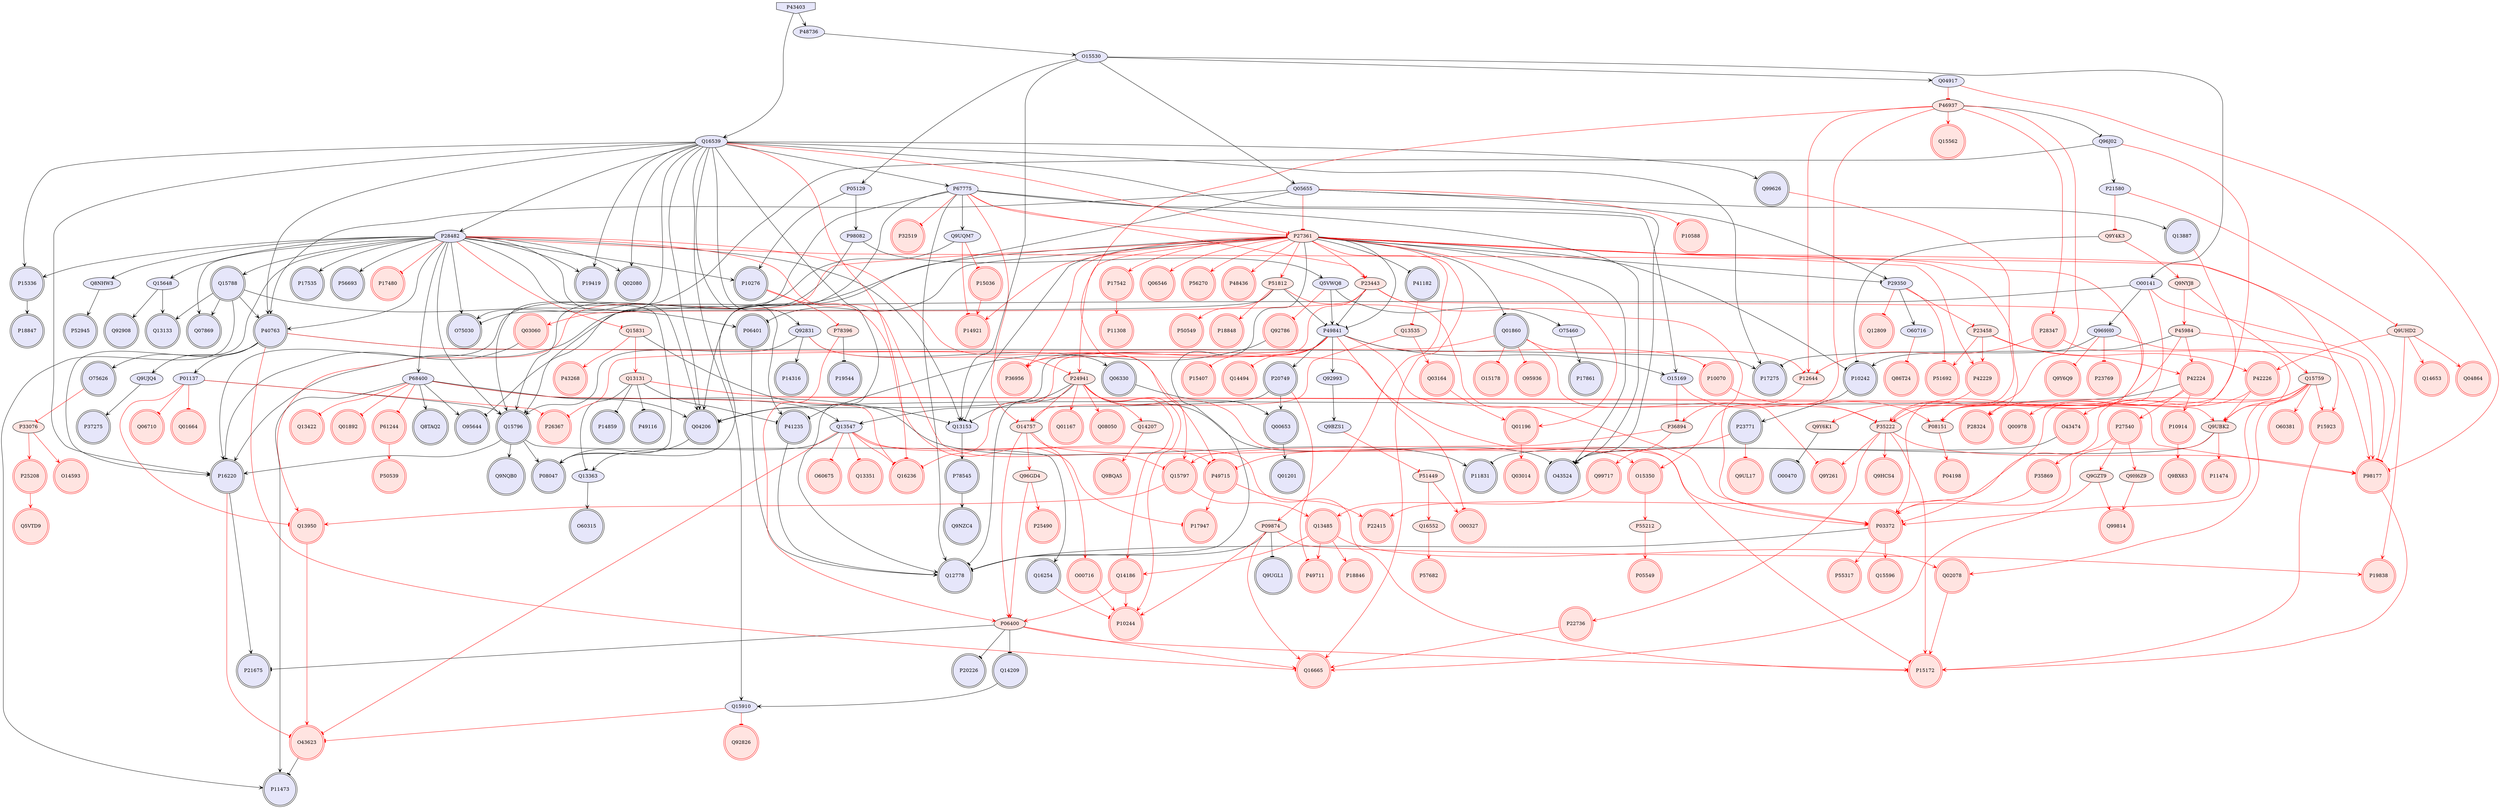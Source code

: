 digraph {

Q96J02->Q15796 [penwidth=1, color=black, arrowhead="vee"]
P46937->Q96J02 [penwidth=1, color=black, arrowhead="tee"]
Q96J02->P21580 [penwidth=1, color=black, arrowhead="vee"]
P15336->P18847 [penwidth=1, color=black, arrowhead="vee"]
O75460->P17861 [penwidth=1, color=black, arrowhead="vee"]
P49841->Q92993 [penwidth=1, color=black, arrowhead="vee"]
Q92993->Q9BZS1 [penwidth=1, color=black, arrowhead="vee"]
Q9Y4K3->P10242 [penwidth=1, color=black, arrowhead="tee"]
P51812->O75030 [penwidth=1, color=black, arrowhead="tee"]
P51812->P49841 [penwidth=1, color=black, arrowhead="tee"]
Q13131->P14859 [penwidth=1, color=black, arrowhead="tee"]
P27361->P29350 [penwidth=1, color=black, arrowhead="tee"]
P27361->Q12778 [penwidth=1, color=black, arrowhead="tee"]
P27361->P10242 [penwidth=1, color=black, arrowhead="tee"]
P27361->Q13153 [penwidth=1, color=black, arrowhead="tee"]
P27361->P06401 [penwidth=1, color=black, arrowhead="tee"]
P27361->O43524 [penwidth=1, color=black, arrowhead="tee"]
P27361->P49841 [penwidth=1, color=black, arrowhead="tee"]
P27361->P41182 [penwidth=1, color=black, arrowhead="tee"]
P27361->O95644 [penwidth=1, color=black, arrowhead="tee"]
P27361->Q01860 [penwidth=1, color=black, arrowhead="tee"]
Q15796->P16220 [penwidth=1, color=black, arrowhead="vee"]
Q92831->Q15796 [penwidth=1, color=black, arrowhead="vee"]
Q15796->Q9NQB0 [penwidth=1, color=black, arrowhead="vee"]
P67775->Q15796 [penwidth=1, color=black, arrowhead="vee"]
Q15796->P08047 [penwidth=1, color=black, arrowhead="vee"]
P01137->Q15796 [penwidth=1, color=black, arrowhead="vee"]
Q15796->Q16254 [penwidth=1, color=black, arrowhead="vee"]
P28482->Q15796 [penwidth=1, color=black, arrowhead="vee"]
P98082->Q15796 [penwidth=1, color=black, arrowhead="vee"]
Q00653->Q01201 [penwidth=1, color=black, arrowhead="vee"]
P20749->Q00653 [penwidth=1, color=black, arrowhead="vee"]
Q15788->P40763 [penwidth=1, color=black, arrowhead="vee"]
P40763->O75626 [penwidth=1, color=black, arrowhead="vee"]
P40763->P17275 [penwidth=1, color=black, arrowhead="vee"]
Q05655->P40763 [penwidth=1, color=black, arrowhead="vee"]
Q16539->P40763 [penwidth=1, color=black, arrowhead="vee"]
P28482->P40763 [penwidth=1, color=black, arrowhead="vee"]
Q13547->Q13363 [penwidth=1, color=black, arrowhead="vee"]
Q13131->Q13363 [penwidth=1, color=black, arrowhead="tee"]
Q13363->O60315 [penwidth=1, color=black, arrowhead="vee"]
Q13131->P49116 [penwidth=1, color=black, arrowhead="tee"]
O00141->P16220 [penwidth=1, color=black, arrowhead="vee"]
Q9UQM7->P16220 [penwidth=1, color=black, arrowhead="vee"]
Q16539->P16220 [penwidth=1, color=black, arrowhead="vee"]
P16220->P21675 [penwidth=1, color=black, arrowhead="vee"]
P28482->P16220 [penwidth=1, color=black, arrowhead="vee"]
Q03060->P16220 [penwidth=1, color=black, arrowhead="tee"]
Q5VWQ8->O75460 [penwidth=1, color=black, arrowhead="vee"]
Q92831->Q06330 [penwidth=1, color=black, arrowhead="vee"]
Q16539->Q92831 [penwidth=1, color=black, arrowhead="vee"]
Q92831->P14316 [penwidth=1, color=black, arrowhead="vee"]
P03372->Q12778 [penwidth=1, color=black, arrowhead="tee"]
Q14209->Q15910 [penwidth=1, color=black, arrowhead="vee"]
P06400->Q14209 [penwidth=1, color=black, arrowhead="tee"]
Q15831->Q13153 [penwidth=1, color=black, arrowhead="tee"]
Q05655->P29350 [penwidth=1, color=black, arrowhead="vee"]
P29350->O60716 [penwidth=1, color=black, arrowhead="vee"]
P24941->Q12778 [penwidth=1, color=black, arrowhead="tee"]
P24941->Q13153 [penwidth=1, color=black, arrowhead="tee"]
P24941->O43524 [penwidth=1, color=black, arrowhead="tee"]
P67775->Q12778 [penwidth=1, color=black, arrowhead="vee"]
P67775->Q9UQM7 [penwidth=1, color=black, arrowhead="vee"]
P67775->O43524 [penwidth=1, color=black, arrowhead="vee"]
Q16539->P67775 [penwidth=1, color=black, arrowhead="vee"]
P67775->P08047 [penwidth=1, color=black, arrowhead="vee"]
P06400->P20226 [penwidth=1, color=black, arrowhead="tee"]
P06401->Q12778 [penwidth=1, color=black, arrowhead="vee"]
P09874->Q12778 [penwidth=1, color=black, arrowhead="tee"]
Q16539->Q12778 [penwidth=1, color=black, arrowhead="vee"]
P41235->Q12778 [penwidth=1, color=black, arrowhead="vee"]
O43474->P11831 [penwidth=1, color=black, arrowhead="tee"]
P42224->Q04206 [penwidth=1, color=black, arrowhead="tee"]
Q15788->P06401 [penwidth=1, color=black, arrowhead="vee"]
Q15788->Q07869 [penwidth=1, color=black, arrowhead="vee"]
Q15788->P11473 [penwidth=1, color=black, arrowhead="vee"]
P28482->Q15788 [penwidth=1, color=black, arrowhead="vee"]
Q15788->Q13133 [penwidth=1, color=black, arrowhead="vee"]
P05129->P10276 [penwidth=1, color=black, arrowhead="vee"]
P28482->P10276 [penwidth=1, color=black, arrowhead="vee"]
O15530->P05129 [penwidth=1, color=black, arrowhead="vee"]
P05129->P98082 [penwidth=1, color=black, arrowhead="vee"]
Q16539->Q15910 [penwidth=1, color=black, arrowhead="vee"]
P10242->P23771 [penwidth=1, color=black, arrowhead="vee"]
Q969H0->P10242 [penwidth=1, color=black, arrowhead="vee"]
O15530->O00141 [penwidth=1, color=black, arrowhead="vee"]
O00141->Q969H0 [penwidth=1, color=black, arrowhead="vee"]
P68400->P11831 [penwidth=1, color=black, arrowhead="vee"]
P68400->Q13547 [penwidth=1, color=black, arrowhead="vee"]
P20749->Q13547 [penwidth=1, color=black, arrowhead="vee"]
O15530->Q13153 [penwidth=1, color=black, arrowhead="vee"]
O15530->Q05655 [penwidth=1, color=black, arrowhead="vee"]
P48736->O15530 [penwidth=1, color=black, arrowhead="vee"]
O15530->Q04917 [penwidth=1, color=black, arrowhead="vee"]
P68400->Q8TAQ2 [penwidth=1, color=black, arrowhead="vee"]
P68400->Q04206 [penwidth=1, color=black, arrowhead="vee"]
P68400->P11473 [penwidth=1, color=black, arrowhead="vee"]
P28482->P68400 [penwidth=1, color=black, arrowhead="vee"]
P68400->O95644 [penwidth=1, color=black, arrowhead="vee"]
P49841->P20749 [penwidth=1, color=black, arrowhead="vee"]
Q16539->P15336 [penwidth=1, color=black, arrowhead="vee"]
P28482->P15336 [penwidth=1, color=black, arrowhead="vee"]
P23443->P49841 [penwidth=1, color=black, arrowhead="tee"]
P06400->P21675 [penwidth=1, color=black, arrowhead="tee"]
Q16539->O75030 [penwidth=1, color=black, arrowhead="vee"]
P28482->O75030 [penwidth=1, color=black, arrowhead="vee"]
P28482->Q13153 [penwidth=1, color=black, arrowhead="vee"]
Q13153->P78545 [penwidth=1, color=black, arrowhead="vee"]
Q9UBK2->O43524 [penwidth=1, color=black, arrowhead="tee"]
Q05655->Q04206 [penwidth=1, color=black, arrowhead="vee"]
Q16539->Q04206 [penwidth=1, color=black, arrowhead="vee"]
P49841->Q04206 [penwidth=1, color=black, arrowhead="vee"]
Q04206->P08047 [penwidth=1, color=black, arrowhead="vee"]
P28482->Q04206 [penwidth=1, color=black, arrowhead="vee"]
Q16539->P17275 [penwidth=1, color=black, arrowhead="vee"]
P09874->Q9UGL1 [penwidth=1, color=black, arrowhead="tee"]
Q05655->Q13887 [penwidth=1, color=black, arrowhead="vee"]
P28482->Q07869 [penwidth=1, color=black, arrowhead="vee"]
Q16539->O43524 [penwidth=1, color=black, arrowhead="vee"]
P28482->P17535 [penwidth=1, color=black, arrowhead="vee"]
Q16539->P28482 [penwidth=1, color=black, arrowhead="vee"]
P43403->Q16539 [penwidth=1, color=black, arrowhead="vee"]
Q16539->P41235 [penwidth=1, color=black, arrowhead="vee"]
Q16539->P19419 [penwidth=1, color=black, arrowhead="vee"]
Q16539->Q02080 [penwidth=1, color=black, arrowhead="vee"]
Q16539->Q99626 [penwidth=1, color=black, arrowhead="vee"]
Q5VWQ8->P49841 [penwidth=1, color=black, arrowhead="vee"]
P28482->P08047 [penwidth=1, color=black, arrowhead="vee"]
P28482->P19419 [penwidth=1, color=black, arrowhead="vee"]
P28482->Q02080 [penwidth=1, color=black, arrowhead="vee"]
P28482->Q8NHW3 [penwidth=1, color=black, arrowhead="vee"]
P28482->Q15648 [penwidth=1, color=black, arrowhead="vee"]
P28482->P56693 [penwidth=1, color=black, arrowhead="vee"]
Q92786->P41235 [penwidth=1, color=black, arrowhead="tee"]
P98082->Q5VWQ8 [penwidth=1, color=black, arrowhead="vee"]
P43403->P48736 [penwidth=1, color=black, arrowhead="vee"]
Q15648->Q13133 [penwidth=1, color=black, arrowhead="vee"]
Q13131->P41235 [penwidth=1, color=black, arrowhead="tee"]
P78545->Q9NZC4 [penwidth=1, color=black, arrowhead="vee"]
Q15648->Q92908 [penwidth=1, color=black, arrowhead="vee"]
O43623->P11473 [penwidth=1, color=black, arrowhead="tee"]
P40763->Q9UJQ4 [penwidth=1, color=black, arrowhead="vee"]
P40763->P01137 [penwidth=1, color=black, arrowhead="vee"]
Q9UJQ4->P37275 [penwidth=1, color=black, arrowhead="vee"]
Q06330->Q00653 [penwidth=1, color=black, arrowhead="vee"]
Q9Y6K1->O00470 [penwidth=1, color=black, arrowhead="tee"]
P78396->P19544 [penwidth=1, color=black, arrowhead="tee"]
Q8NHW3->P52945 [penwidth=1, color=black, arrowhead="vee"]
Q96J02->P08151 [penwidth=1, color=red, arrowhead="tee"]
O15350->P55212 [penwidth=1, color=red, arrowhead="vee"]
P55212->P05549 [penwidth=1, color=red, arrowhead="vee"]
P27361->Q13950 [penwidth=1, color=red, arrowhead="vee"]
Q15797->Q13950 [penwidth=1, color=red, arrowhead="vee"]
P01137->Q13950 [penwidth=1, color=red, arrowhead="tee"]
P24941->Q08050 [penwidth=1, color=red, arrowhead="vee"]
Q9Y4K3->Q9NYJ8 [penwidth=1, color=red, arrowhead="vee"]
P21580->Q9Y4K3 [penwidth=1, color=red, arrowhead="tee"]
P27361->P51812 [penwidth=1, color=red, arrowhead="vee"]
P51812->P18848 [penwidth=1, color=red, arrowhead="vee"]
P51812->P03372 [penwidth=1, color=red, arrowhead="vee"]
P51812->P50549 [penwidth=1, color=red, arrowhead="vee"]
P46937->O15350 [penwidth=1, color=red, arrowhead="vee"]
O14757->O15350 [penwidth=1, color=red, arrowhead="vee"]
Q99717->Q13485 [penwidth=1, color=red, arrowhead="vee"]
P36894->Q99717 [penwidth=1, color=red, arrowhead="vee"]
P51449->O00327 [penwidth=1, color=red, arrowhead="vee"]
P49841->O00327 [penwidth=1, color=red, arrowhead="tee"]
P27361->P03372 [penwidth=1, color=red, arrowhead="vee"]
P27361->P36956 [penwidth=1, color=red, arrowhead="vee"]
P27361->P24941 [penwidth=1, color=red, arrowhead="vee"]
P67775->P27361 [penwidth=1, color=red, arrowhead="tee"]
P27361->P23443 [penwidth=1, color=red, arrowhead="vee"]
P27361->P15923 [penwidth=1, color=red, arrowhead="vee"]
P27361->Q06546 [penwidth=1, color=red, arrowhead="vee"]
P27361->P42229 [penwidth=1, color=red, arrowhead="vee"]
P27361->Q16665 [penwidth=1, color=red, arrowhead="vee"]
P27361->P09874 [penwidth=1, color=red, arrowhead="vee"]
Q05655->P27361 [penwidth=1, color=red, arrowhead="tee"]
P27361->Q01196 [penwidth=1, color=red, arrowhead="vee"]
Q16539->P27361 [penwidth=1, color=red, arrowhead="tee"]
P27361->P14921 [penwidth=1, color=red, arrowhead="vee"]
P27361->P17542 [penwidth=1, color=red, arrowhead="vee"]
P27361->P28324 [penwidth=1, color=red, arrowhead="vee"]
P27361->P56270 [penwidth=1, color=red, arrowhead="vee"]
P10070->P08151 [penwidth=1, color=red, arrowhead="vee"]
O00141->P08151 [penwidth=1, color=red, arrowhead="tee"]
P23443->P08151 [penwidth=1, color=red, arrowhead="vee"]
P42229->Q9Y6K1 [penwidth=1, color=red, arrowhead="vee"]
P29350->P51692 [penwidth=1, color=red, arrowhead="tee"]
P23458->P51692 [penwidth=1, color=red, arrowhead="vee"]
P46937->P35222 [penwidth=1, color=red, arrowhead="vee"]
P35222->P15172 [penwidth=1, color=red, arrowhead="vee"]
P35222->P22736 [penwidth=1, color=red, arrowhead="vee"]
P49841->P35222 [penwidth=1, color=red, arrowhead="tee"]
P35222->P98177 [penwidth=1, color=red, arrowhead="vee"]
Q99626->P35222 [penwidth=1, color=red, arrowhead="tee"]
P35222->Q9HCS4 [penwidth=1, color=red, arrowhead="vee"]
P40763->P15172 [penwidth=1, color=red, arrowhead="tee"]
P40763->Q16665 [penwidth=1, color=red, arrowhead="tee"]
Q15797->Q13485 [penwidth=1, color=red, arrowhead="vee"]
P46937->Q15797 [penwidth=1, color=red, arrowhead="vee"]
P28482->Q15797 [penwidth=1, color=red, arrowhead="tee"]
P36894->Q15797 [penwidth=1, color=red, arrowhead="vee"]
P12644->P36894 [penwidth=1, color=red, arrowhead="vee"]
Q13485->P49711 [penwidth=1, color=red, arrowhead="vee"]
Q13485->P18846 [penwidth=1, color=red, arrowhead="vee"]
Q13485->Q02078 [penwidth=1, color=red, arrowhead="vee"]
Q13485->Q14186 [penwidth=1, color=red, arrowhead="vee"]
P42224->P27540 [penwidth=1, color=red, arrowhead="vee"]
P27540->Q9GZT9 [penwidth=1, color=red, arrowhead="vee"]
P27540->P35869 [penwidth=1, color=red, arrowhead="vee"]
O00716->P10244 [penwidth=1, color=red, arrowhead="vee"]
P24941->P10244 [penwidth=1, color=red, arrowhead="vee"]
P09874->P10244 [penwidth=1, color=red, arrowhead="vee"]
Q16254->P10244 [penwidth=1, color=red, arrowhead="tee"]
Q04917->P46937 [penwidth=1, color=red, arrowhead="tee"]
P46937->Q15562 [penwidth=1, color=red, arrowhead="vee"]
P46937->P28347 [penwidth=1, color=red, arrowhead="vee"]
P23771->P49715 [penwidth=1, color=red, arrowhead="tee"]
P49715->P22415 [penwidth=1, color=red, arrowhead="vee"]
P49715->P17947 [penwidth=1, color=red, arrowhead="vee"]
P28482->P49715 [penwidth=1, color=red, arrowhead="tee"]
P09874->P19838 [penwidth=1, color=red, arrowhead="vee"]
Q9UHD2->P19838 [penwidth=1, color=red, arrowhead="vee"]
Q92831->P24941 [penwidth=1, color=red, arrowhead="tee"]
Q96GD4->P25490 [penwidth=1, color=red, arrowhead="vee"]
Q969H0->Q9Y6Q9 [penwidth=1, color=red, arrowhead="tee"]
P24941->P03372 [penwidth=1, color=red, arrowhead="vee"]
P03372->Q15596 [penwidth=1, color=red, arrowhead="vee"]
Q15759->P03372 [penwidth=1, color=red, arrowhead="vee"]
P23443->P03372 [penwidth=1, color=red, arrowhead="vee"]
Q9UBK2->P03372 [penwidth=1, color=red, arrowhead="vee"]
Q13887->P03372 [penwidth=1, color=red, arrowhead="tee"]
P35869->P03372 [penwidth=1, color=red, arrowhead="vee"]
P03372->P55317 [penwidth=1, color=red, arrowhead="vee"]
P23443->P36956 [penwidth=1, color=red, arrowhead="vee"]
P49841->P36956 [penwidth=1, color=red, arrowhead="tee"]
O14757->O00716 [penwidth=1, color=red, arrowhead="vee"]
P49841->P10070 [penwidth=1, color=red, arrowhead="tee"]
P28482->Q15831 [penwidth=1, color=red, arrowhead="tee"]
Q15831->Q13131 [penwidth=1, color=red, arrowhead="vee"]
Q15831->P43268 [penwidth=1, color=red, arrowhead="vee"]
P29350->P23458 [penwidth=1, color=red, arrowhead="tee"]
P29350->Q12809 [penwidth=1, color=red, arrowhead="tee"]
P24941->Q14207 [penwidth=1, color=red, arrowhead="vee"]
P24941->O14757 [penwidth=1, color=red, arrowhead="vee"]
P24941->Q14186 [penwidth=1, color=red, arrowhead="vee"]
P24941->Q01167 [penwidth=1, color=red, arrowhead="vee"]
P67775->O14757 [penwidth=1, color=red, arrowhead="tee"]
P67775->P23443 [penwidth=1, color=red, arrowhead="tee"]
P67775->P32519 [penwidth=1, color=red, arrowhead="tee"]
Q9UHD2->Q14653 [penwidth=1, color=red, arrowhead="vee"]
P42224->P10914 [penwidth=1, color=red, arrowhead="vee"]
P23458->P42224 [penwidth=1, color=red, arrowhead="vee"]
P42224->Q00978 [penwidth=1, color=red, arrowhead="vee"]
P10276->P17947 [penwidth=1, color=red, arrowhead="tee"]
Q13547->P15172 [penwidth=1, color=red, arrowhead="tee"]
P06400->P15172 [penwidth=1, color=red, arrowhead="vee"]
P15923->P15172 [penwidth=1, color=red, arrowhead="vee"]
Q02078->P15172 [penwidth=1, color=red, arrowhead="vee"]
O00141->P98177 [penwidth=1, color=red, arrowhead="tee"]
Q13535->O14757 [penwidth=1, color=red, arrowhead="vee"]
Q13535->Q03164 [penwidth=1, color=red, arrowhead="vee"]
P41182->Q13535 [penwidth=1, color=red, arrowhead="tee"]
P23771->Q9UL17 [penwidth=1, color=red, arrowhead="tee"]
Q14207->Q9BQA5 [penwidth=1, color=red, arrowhead="vee"]
P68400->P61244 [penwidth=1, color=red, arrowhead="tee"]
P61244->P50539 [penwidth=1, color=red, arrowhead="vee"]
Q13547->O60675 [penwidth=1, color=red, arrowhead="tee"]
Q13547->Q16236 [penwidth=1, color=red, arrowhead="tee"]
Q13547->Q13351 [penwidth=1, color=red, arrowhead="tee"]
Q13547->O43623 [penwidth=1, color=red, arrowhead="tee"]
O14757->Q96GD4 [penwidth=1, color=red, arrowhead="vee"]
Q96GD4->P06400 [penwidth=1, color=red, arrowhead="vee"]
Q9UQM7->P14921 [penwidth=1, color=red, arrowhead="tee"]
Q9UQM7->P15036 [penwidth=1, color=red, arrowhead="tee"]
P23458->P42226 [penwidth=1, color=red, arrowhead="vee"]
Q9UHD2->P42226 [penwidth=1, color=red, arrowhead="vee"]
P33076->P25208 [penwidth=1, color=red, arrowhead="vee"]
Q9GZT9->Q99814 [penwidth=1, color=red, arrowhead="vee"]
Q15759->P22415 [penwidth=1, color=red, arrowhead="vee"]
P68400->Q16236 [penwidth=1, color=red, arrowhead="tee"]
P68400->Q13422 [penwidth=1, color=red, arrowhead="tee"]
P68400->Q01892 [penwidth=1, color=red, arrowhead="tee"]
Q15759->P15923 [penwidth=1, color=red, arrowhead="vee"]
Q15759->Q9UBK2 [penwidth=1, color=red, arrowhead="vee"]
Q15759->Q02078 [penwidth=1, color=red, arrowhead="vee"]
Q9NYJ8->Q15759 [penwidth=1, color=red, arrowhead="vee"]
Q15759->O60381 [penwidth=1, color=red, arrowhead="vee"]
Q15759->P28324 [penwidth=1, color=red, arrowhead="vee"]
O14757->P06400 [penwidth=1, color=red, arrowhead="vee"]
P49841->P15407 [penwidth=1, color=red, arrowhead="tee"]
P10914->Q9BX63 [penwidth=1, color=red, arrowhead="vee"]
P01137->Q06710 [penwidth=1, color=red, arrowhead="tee"]
P23443->Q03060 [penwidth=1, color=red, arrowhead="vee"]
P06400->Q16665 [penwidth=1, color=red, arrowhead="vee"]
P78396->P06400 [penwidth=1, color=red, arrowhead="vee"]
Q14186->P06400 [penwidth=1, color=red, arrowhead="vee"]
Q969H0->Q9UBK2 [penwidth=1, color=red, arrowhead="tee"]
Q969H0->P23769 [penwidth=1, color=red, arrowhead="tee"]
Q13131->Q9UBK2 [penwidth=1, color=red, arrowhead="vee"]
Q9UBK2->P11474 [penwidth=1, color=red, arrowhead="vee"]
P23458->P42229 [penwidth=1, color=red, arrowhead="vee"]
P22736->Q16665 [penwidth=1, color=red, arrowhead="vee"]
Q9GZT9->Q16665 [penwidth=1, color=red, arrowhead="vee"]
P09874->Q16665 [penwidth=1, color=red, arrowhead="vee"]
Q16539->Q16236 [penwidth=1, color=red, arrowhead="tee"]
P49841->Q16236 [penwidth=1, color=red, arrowhead="tee"]
Q9UHD2->Q04864 [penwidth=1, color=red, arrowhead="vee"]
P21580->Q9UHD2 [penwidth=1, color=red, arrowhead="tee"]
Q03164->Q01196 [penwidth=1, color=red, arrowhead="vee"]
Q9BZS1->P51449 [penwidth=1, color=red, arrowhead="tee"]
Q05655->P10588 [penwidth=1, color=red, arrowhead="tee"]
Q01196->Q03014 [penwidth=1, color=red, arrowhead="vee"]
O60716->Q86T24 [penwidth=1, color=red, arrowhead="tee"]
P49841->Q14494 [penwidth=1, color=red, arrowhead="tee"]
P28482->P98177 [penwidth=1, color=red, arrowhead="tee"]
Q04917->P98177 [penwidth=1, color=red, arrowhead="tee"]
Q13131->P98177 [penwidth=1, color=red, arrowhead="vee"]
P28482->P17480 [penwidth=1, color=red, arrowhead="tee"]
P15036->P14921 [penwidth=1, color=red, arrowhead="vee"]
P33076->O14593 [penwidth=1, color=red, arrowhead="vee"]
P98177->P15172 [penwidth=1, color=red, arrowhead="vee"]
Q01860->Q9Y261 [penwidth=1, color=red, arrowhead="tee"]
P35222->Q9Y261 [penwidth=1, color=red, arrowhead="vee"]
P16220->O43623 [penwidth=1, color=red, arrowhead="tee"]
P28347->P12644 [penwidth=1, color=red, arrowhead="vee"]
P28347->P98177 [penwidth=1, color=red, arrowhead="vee"]
Q13547->P49715 [penwidth=1, color=red, arrowhead="tee"]
P08151->P04198 [penwidth=1, color=red, arrowhead="vee"]
P17542->P11308 [penwidth=1, color=red, arrowhead="vee"]
P46937->P12644 [penwidth=1, color=red, arrowhead="vee"]
P20749->P49711 [penwidth=1, color=red, arrowhead="tee"]
Q01860->O95936 [penwidth=1, color=red, arrowhead="tee"]
Q01860->P12644 [penwidth=1, color=red, arrowhead="tee"]
Q01860->P26367 [penwidth=1, color=red, arrowhead="tee"]
Q01860->O15178 [penwidth=1, color=red, arrowhead="tee"]
Q15910->Q92826 [penwidth=1, color=red, arrowhead="tee"]
Q15910->O43623 [penwidth=1, color=red, arrowhead="tee"]
P25208->Q5VTD9 [penwidth=1, color=red, arrowhead="vee"]
O75626->P33076 [penwidth=1, color=red, arrowhead="tee"]
P42226->Q9UBK2 [penwidth=1, color=red, arrowhead="vee"]
P10276->P78396 [penwidth=1, color=red, arrowhead="tee"]
P27361->P48436 [penwidth=1, color=red, arrowhead="vee"]
Q16552->P57682 [penwidth=1, color=red, arrowhead="vee"]
Q5VWQ8->Q92786 [penwidth=1, color=red, arrowhead="tee"]
Q14186->P10244 [penwidth=1, color=red, arrowhead="vee"]
P01137->P26367 [penwidth=1, color=red, arrowhead="tee"]
P01137->Q01664 [penwidth=1, color=red, arrowhead="tee"]
P42226->O43474 [penwidth=1, color=red, arrowhead="vee"]
Q13950->O43623 [penwidth=1, color=red, arrowhead="vee"]
P51449->Q16552 [penwidth=1, color=red, arrowhead="vee"]
P67775->O15169 [penwidth=1, color=black, arrowhead="vee"]
P45984->P17275 [penwidth=1, color=black, arrowhead="tee"]
P49841->O15169 [penwidth=1, color=black, arrowhead="vee"]
P45984->P35222 [penwidth=1, color=red, arrowhead="vee"]
O15169->P35222 [penwidth=1, color=red, arrowhead="tee"]
P27540->Q9H6Z9 [penwidth=1, color=red, arrowhead="vee"]
P45984->P42224 [penwidth=1, color=red, arrowhead="vee"]
Q9NYJ8->P45984 [penwidth=1, color=red, arrowhead="vee"]
P45984->P98177 [penwidth=1, color=red, arrowhead="vee"]
Q9H6Z9->Q99814 [penwidth=1, color=red, arrowhead="vee"]
O15169->P36894 [penwidth=1, color=red, arrowhead="tee"]
P43403 [style=filled, color=black, fillcolor=lavender, shape=invhouse];
P35869 [style=filled, color=red, fillcolor=mistyrose, shape=doublecircle];
P27540 [style=filled, color=red, fillcolor=mistyrose, shape=doublecircle];
O00327 [style=filled, color=red, fillcolor=mistyrose, shape=doublecircle];
P18846 [style=filled, color=red, fillcolor=mistyrose, shape=doublecircle];
P15336 [style=filled, color=black, fillcolor=lavender, shape=doublecircle];
P18847 [style=filled, color=black, fillcolor=lavender, shape=doublecircle];
P18848 [style=filled, color=red, fillcolor=mistyrose, shape=doublecircle];
Q9BX63 [style=filled, color=red, fillcolor=mistyrose, shape=doublecircle];
P20749 [style=filled, color=black, fillcolor=lavender, shape=doublecircle];
P41182 [style=filled, color=black, fillcolor=lavender, shape=doublecircle];
Q99626 [style=filled, color=black, fillcolor=lavender, shape=doublecircle];
P49715 [style=filled, color=red, fillcolor=mistyrose, shape=doublecircle];
P16220 [style=filled, color=black, fillcolor=lavender, shape=doublecircle];
Q03060 [style=filled, color=red, fillcolor=mistyrose, shape=doublecircle];
P49711 [style=filled, color=red, fillcolor=mistyrose, shape=doublecircle];
Q14209 [style=filled, color=black, fillcolor=lavender, shape=doublecircle];
O00716 [style=filled, color=red, fillcolor=mistyrose, shape=doublecircle];
Q16254 [style=filled, color=black, fillcolor=lavender, shape=doublecircle];
Q9NZC4 [style=filled, color=black, fillcolor=lavender, shape=doublecircle];
P32519 [style=filled, color=red, fillcolor=mistyrose, shape=doublecircle];
P78545 [style=filled, color=black, fillcolor=lavender, shape=doublecircle];
P19419 [style=filled, color=black, fillcolor=lavender, shape=doublecircle];
P28324 [style=filled, color=red, fillcolor=mistyrose, shape=doublecircle];
O95936 [style=filled, color=red, fillcolor=mistyrose, shape=doublecircle];
Q99814 [style=filled, color=red, fillcolor=mistyrose, shape=doublecircle];
P11308 [style=filled, color=red, fillcolor=mistyrose, shape=doublecircle];
Q12809 [style=filled, color=red, fillcolor=mistyrose, shape=doublecircle];
P03372 [style=filled, color=red, fillcolor=mistyrose, shape=doublecircle];
P11474 [style=filled, color=red, fillcolor=mistyrose, shape=doublecircle];
P14921 [style=filled, color=red, fillcolor=mistyrose, shape=doublecircle];
P15036 [style=filled, color=red, fillcolor=mistyrose, shape=doublecircle];
P50549 [style=filled, color=red, fillcolor=mistyrose, shape=doublecircle];
P43268 [style=filled, color=red, fillcolor=mistyrose, shape=doublecircle];
P15407 [style=filled, color=red, fillcolor=mistyrose, shape=doublecircle];
P55317 [style=filled, color=red, fillcolor=mistyrose, shape=doublecircle];
Q9Y261 [style=filled, color=red, fillcolor=mistyrose, shape=doublecircle];
Q01167 [style=filled, color=red, fillcolor=mistyrose, shape=doublecircle];
Q08050 [style=filled, color=red, fillcolor=mistyrose, shape=doublecircle];
Q12778 [style=filled, color=black, fillcolor=lavender, shape=doublecircle];
O43524 [style=filled, color=black, fillcolor=lavender, shape=doublecircle];
P98177 [style=filled, color=red, fillcolor=mistyrose, shape=doublecircle];
Q06546 [style=filled, color=red, fillcolor=mistyrose, shape=doublecircle];
P23769 [style=filled, color=red, fillcolor=mistyrose, shape=doublecircle];
P23771 [style=filled, color=black, fillcolor=lavender, shape=doublecircle];
Q92908 [style=filled, color=black, fillcolor=lavender, shape=doublecircle];
Q5VTD9 [style=filled, color=red, fillcolor=mistyrose, shape=doublecircle];
P10070 [style=filled, color=red, fillcolor=mistyrose, shape=doublecircle];
O60381 [style=filled, color=red, fillcolor=mistyrose, shape=doublecircle];
Q03014 [style=filled, color=red, fillcolor=mistyrose, shape=doublecircle];
Q16665 [style=filled, color=red, fillcolor=mistyrose, shape=doublecircle];
Q9BQA5 [style=filled, color=red, fillcolor=mistyrose, shape=doublecircle];
P41235 [style=filled, color=black, fillcolor=lavender, shape=doublecircle];
Q92826 [style=filled, color=red, fillcolor=mistyrose, shape=doublecircle];
Q13422 [style=filled, color=red, fillcolor=mistyrose, shape=doublecircle];
P10914 [style=filled, color=red, fillcolor=mistyrose, shape=doublecircle];
P14316 [style=filled, color=black, fillcolor=lavender, shape=doublecircle];
Q14653 [style=filled, color=red, fillcolor=mistyrose, shape=doublecircle];
Q00978 [style=filled, color=red, fillcolor=mistyrose, shape=doublecircle];
P17275 [style=filled, color=black, fillcolor=lavender, shape=doublecircle];
P17535 [style=filled, color=black, fillcolor=lavender, shape=doublecircle];
Q9UGL1 [style=filled, color=black, fillcolor=lavender, shape=doublecircle];
Q13351 [style=filled, color=red, fillcolor=mistyrose, shape=doublecircle];
P57682 [style=filled, color=red, fillcolor=mistyrose, shape=doublecircle];
O43474 [style=filled, color=red, fillcolor=mistyrose, shape=doublecircle];
Q13887 [style=filled, color=black, fillcolor=lavender, shape=doublecircle];
Q03164 [style=filled, color=red, fillcolor=mistyrose, shape=doublecircle];
O60675 [style=filled, color=red, fillcolor=mistyrose, shape=doublecircle];
P61244 [style=filled, color=red, fillcolor=mistyrose, shape=doublecircle];
P56270 [style=filled, color=red, fillcolor=mistyrose, shape=doublecircle];
Q02078 [style=filled, color=red, fillcolor=mistyrose, shape=doublecircle];
Q02080 [style=filled, color=black, fillcolor=lavender, shape=doublecircle];
O00470 [style=filled, color=black, fillcolor=lavender, shape=doublecircle];
O75030 [style=filled, color=black, fillcolor=lavender, shape=doublecircle];
P50539 [style=filled, color=red, fillcolor=mistyrose, shape=doublecircle];
P10242 [style=filled, color=black, fillcolor=lavender, shape=doublecircle];
P10244 [style=filled, color=red, fillcolor=mistyrose, shape=doublecircle];
P04198 [style=filled, color=red, fillcolor=mistyrose, shape=doublecircle];
P15172 [style=filled, color=red, fillcolor=mistyrose, shape=doublecircle];
Q15788 [style=filled, color=black, fillcolor=lavender, shape=doublecircle];
Q15596 [style=filled, color=red, fillcolor=mistyrose, shape=doublecircle];
Q9Y6Q9 [style=filled, color=red, fillcolor=mistyrose, shape=doublecircle];
O95644 [style=filled, color=black, fillcolor=lavender, shape=doublecircle];
Q16236 [style=filled, color=red, fillcolor=mistyrose, shape=doublecircle];
P19838 [style=filled, color=red, fillcolor=mistyrose, shape=doublecircle];
Q00653 [style=filled, color=black, fillcolor=lavender, shape=doublecircle];
P25208 [style=filled, color=red, fillcolor=mistyrose, shape=doublecircle];
Q13133 [style=filled, color=black, fillcolor=lavender, shape=doublecircle];
P49116 [style=filled, color=black, fillcolor=lavender, shape=doublecircle];
P10588 [style=filled, color=red, fillcolor=mistyrose, shape=doublecircle];
P22736 [style=filled, color=red, fillcolor=mistyrose, shape=doublecircle];
Q14494 [style=filled, color=red, fillcolor=mistyrose, shape=doublecircle];
P26367 [style=filled, color=red, fillcolor=mistyrose, shape=doublecircle];
Q06710 [style=filled, color=red, fillcolor=mistyrose, shape=doublecircle];
P52945 [style=filled, color=black, fillcolor=lavender, shape=doublecircle];
P06401 [style=filled, color=black, fillcolor=lavender, shape=doublecircle];
P14859 [style=filled, color=black, fillcolor=lavender, shape=doublecircle];
Q01860 [style=filled, color=black, fillcolor=lavender, shape=doublecircle];
Q07869 [style=filled, color=black, fillcolor=lavender, shape=doublecircle];
O75626 [style=filled, color=black, fillcolor=lavender, shape=doublecircle];
Q92786 [style=filled, color=red, fillcolor=mistyrose, shape=doublecircle];
P10276 [style=filled, color=black, fillcolor=lavender, shape=doublecircle];
Q06330 [style=filled, color=black, fillcolor=lavender, shape=doublecircle];
Q04864 [style=filled, color=red, fillcolor=mistyrose, shape=doublecircle];
Q04206 [style=filled, color=black, fillcolor=lavender, shape=doublecircle];
Q01201 [style=filled, color=black, fillcolor=lavender, shape=doublecircle];
O14593 [style=filled, color=red, fillcolor=mistyrose, shape=doublecircle];
Q01196 [style=filled, color=red, fillcolor=mistyrose, shape=doublecircle];
Q13950 [style=filled, color=red, fillcolor=mistyrose, shape=doublecircle];
Q15797 [style=filled, color=red, fillcolor=mistyrose, shape=doublecircle];
Q15796 [style=filled, color=black, fillcolor=lavender, shape=doublecircle];
Q13485 [style=filled, color=red, fillcolor=mistyrose, shape=doublecircle];
Q99717 [style=filled, color=red, fillcolor=mistyrose, shape=doublecircle];
Q8TAQ2 [style=filled, color=black, fillcolor=lavender, shape=doublecircle];
O43623 [style=filled, color=red, fillcolor=mistyrose, shape=doublecircle];
P56693 [style=filled, color=black, fillcolor=lavender, shape=doublecircle];
P48436 [style=filled, color=red, fillcolor=mistyrose, shape=doublecircle];
P08047 [style=filled, color=black, fillcolor=lavender, shape=doublecircle];
P17947 [style=filled, color=red, fillcolor=mistyrose, shape=doublecircle];
Q01892 [style=filled, color=red, fillcolor=mistyrose, shape=doublecircle];
P36956 [style=filled, color=red, fillcolor=mistyrose, shape=doublecircle];
P11831 [style=filled, color=black, fillcolor=lavender, shape=doublecircle];
P42224 [style=filled, color=red, fillcolor=mistyrose, shape=doublecircle];
P40763 [style=filled, color=black, fillcolor=lavender, shape=doublecircle];
P42229 [style=filled, color=red, fillcolor=mistyrose, shape=doublecircle];
P51692 [style=filled, color=red, fillcolor=mistyrose, shape=doublecircle];
P42226 [style=filled, color=red, fillcolor=mistyrose, shape=doublecircle];
O15178 [style=filled, color=red, fillcolor=mistyrose, shape=doublecircle];
P21675 [style=filled, color=black, fillcolor=lavender, shape=doublecircle];
P17542 [style=filled, color=red, fillcolor=mistyrose, shape=doublecircle];
P20226 [style=filled, color=black, fillcolor=lavender, shape=doublecircle];
Q9UL17 [style=filled, color=red, fillcolor=mistyrose, shape=doublecircle];
P15923 [style=filled, color=red, fillcolor=mistyrose, shape=doublecircle];
Q9HCS4 [style=filled, color=red, fillcolor=mistyrose, shape=doublecircle];
Q9NQB0 [style=filled, color=black, fillcolor=lavender, shape=doublecircle];
P28347 [style=filled, color=red, fillcolor=mistyrose, shape=doublecircle];
Q15562 [style=filled, color=red, fillcolor=mistyrose, shape=doublecircle];
P05549 [style=filled, color=red, fillcolor=mistyrose, shape=doublecircle];
Q01664 [style=filled, color=red, fillcolor=mistyrose, shape=doublecircle];
Q14186 [style=filled, color=red, fillcolor=mistyrose, shape=doublecircle];
O15350 [style=filled, color=red, fillcolor=mistyrose, shape=doublecircle];
P17480 [style=filled, color=red, fillcolor=mistyrose, shape=doublecircle];
P22415 [style=filled, color=red, fillcolor=mistyrose, shape=doublecircle];
P11473 [style=filled, color=black, fillcolor=lavender, shape=doublecircle];
P19544 [style=filled, color=black, fillcolor=lavender, shape=doublecircle];
P17861 [style=filled, color=black, fillcolor=lavender, shape=doublecircle];
P25490 [style=filled, color=red, fillcolor=mistyrose, shape=doublecircle];
Q86T24 [style=filled, color=red, fillcolor=mistyrose, shape=doublecircle];
P37275 [style=filled, color=black, fillcolor=lavender, shape=doublecircle];
O60315 [style=filled, color=black, fillcolor=lavender, shape=doublecircle];
Q96J02 [style=filled, fillcolor=lavender];
P46937 [style=filled, fillcolor=mistyrose];
O75460 [style=filled, fillcolor=lavender];
P49841 [style=filled, fillcolor=lavender];
Q92993 [style=filled, fillcolor=lavender];
Q9Y4K3 [style=filled, fillcolor=mistyrose];
P51812 [style=filled, fillcolor=mistyrose];
Q13131 [style=filled, fillcolor=mistyrose];
P27361 [style=filled, fillcolor=mistyrose];
Q92831 [style=filled, fillcolor=lavender];
P67775 [style=filled, fillcolor=lavender];
P01137 [style=filled, fillcolor=lavender];
P28482 [style=filled, fillcolor=lavender];
P98082 [style=filled, fillcolor=lavender];
Q05655 [style=filled, fillcolor=lavender];
Q16539 [style=filled, fillcolor=lavender];
Q13547 [style=filled, fillcolor=lavender];
Q13363 [style=filled, fillcolor=lavender];
O00141 [style=filled, fillcolor=lavender];
Q9UQM7 [style=filled, fillcolor=lavender];
Q5VWQ8 [style=filled, fillcolor=lavender];
P06400 [style=filled, fillcolor=mistyrose];
Q15831 [style=filled, fillcolor=mistyrose];
P29350 [style=filled, fillcolor=lavender];
P24941 [style=filled, fillcolor=mistyrose];
P09874 [style=filled, fillcolor=mistyrose];
P05129 [style=filled, fillcolor=lavender];
O15530 [style=filled, fillcolor=lavender];
Q969H0 [style=filled, fillcolor=lavender];
P68400 [style=filled, fillcolor=lavender];
P48736 [style=filled, fillcolor=lavender];
P23443 [style=filled, fillcolor=mistyrose];
Q13153 [style=filled, fillcolor=lavender];
Q9UBK2 [style=filled, fillcolor=mistyrose];
Q15648 [style=filled, fillcolor=lavender];
Q9UJQ4 [style=filled, fillcolor=lavender];
Q9Y6K1 [style=filled, fillcolor=mistyrose];
P78396 [style=filled, fillcolor=mistyrose];
Q8NHW3 [style=filled, fillcolor=lavender];
P55212 [style=filled, fillcolor=mistyrose];
P21580 [style=filled, fillcolor=lavender];
O14757 [style=filled, fillcolor=mistyrose];
P36894 [style=filled, fillcolor=mistyrose];
P51449 [style=filled, fillcolor=mistyrose];
P23458 [style=filled, fillcolor=mistyrose];
P35222 [style=filled, fillcolor=mistyrose];
P12644 [style=filled, fillcolor=mistyrose];
Q04917 [style=filled, fillcolor=lavender];
Q9UHD2 [style=filled, fillcolor=mistyrose];
Q96GD4 [style=filled, fillcolor=mistyrose];
Q15759 [style=filled, fillcolor=mistyrose];
Q13535 [style=filled, fillcolor=mistyrose];
Q14207 [style=filled, fillcolor=mistyrose];
P33076 [style=filled, fillcolor=mistyrose];
Q9GZT9 [style=filled, fillcolor=mistyrose];
Q9NYJ8 [style=filled, fillcolor=mistyrose];
Q9BZS1 [style=filled, fillcolor=lavender];
O60716 [style=filled, fillcolor=lavender];
P08151 [style=filled, fillcolor=mistyrose];
Q15910 [style=filled, fillcolor=lavender];
Q16552 [style=filled, fillcolor=mistyrose];
P45984 [style=filled, fillcolor=mistyrose];
O15169 [style=filled, fillcolor=lavender];
Q9H6Z9 [style=filled, fillcolor=mistyrose];


}

